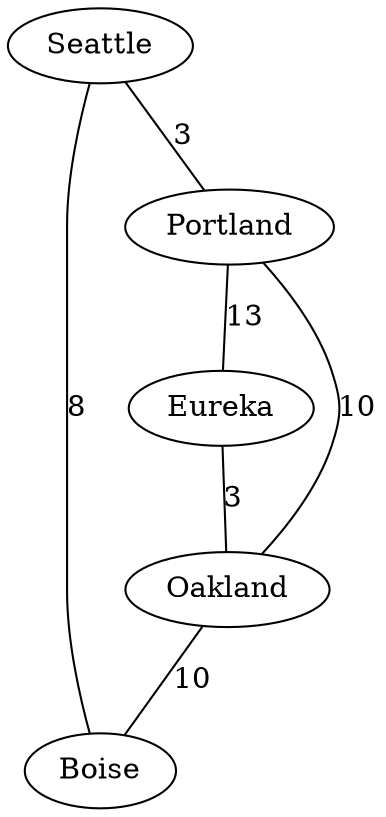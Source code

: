 graph {
    Seattle -- Boise [label=8]
    Seattle -- Portland [label=3]
    Portland -- Eureka [label=13]
    Portland -- Oakland [label=10]
    Oakland -- Boise [label=10]
    Eureka -- Oakland [label=3]
}